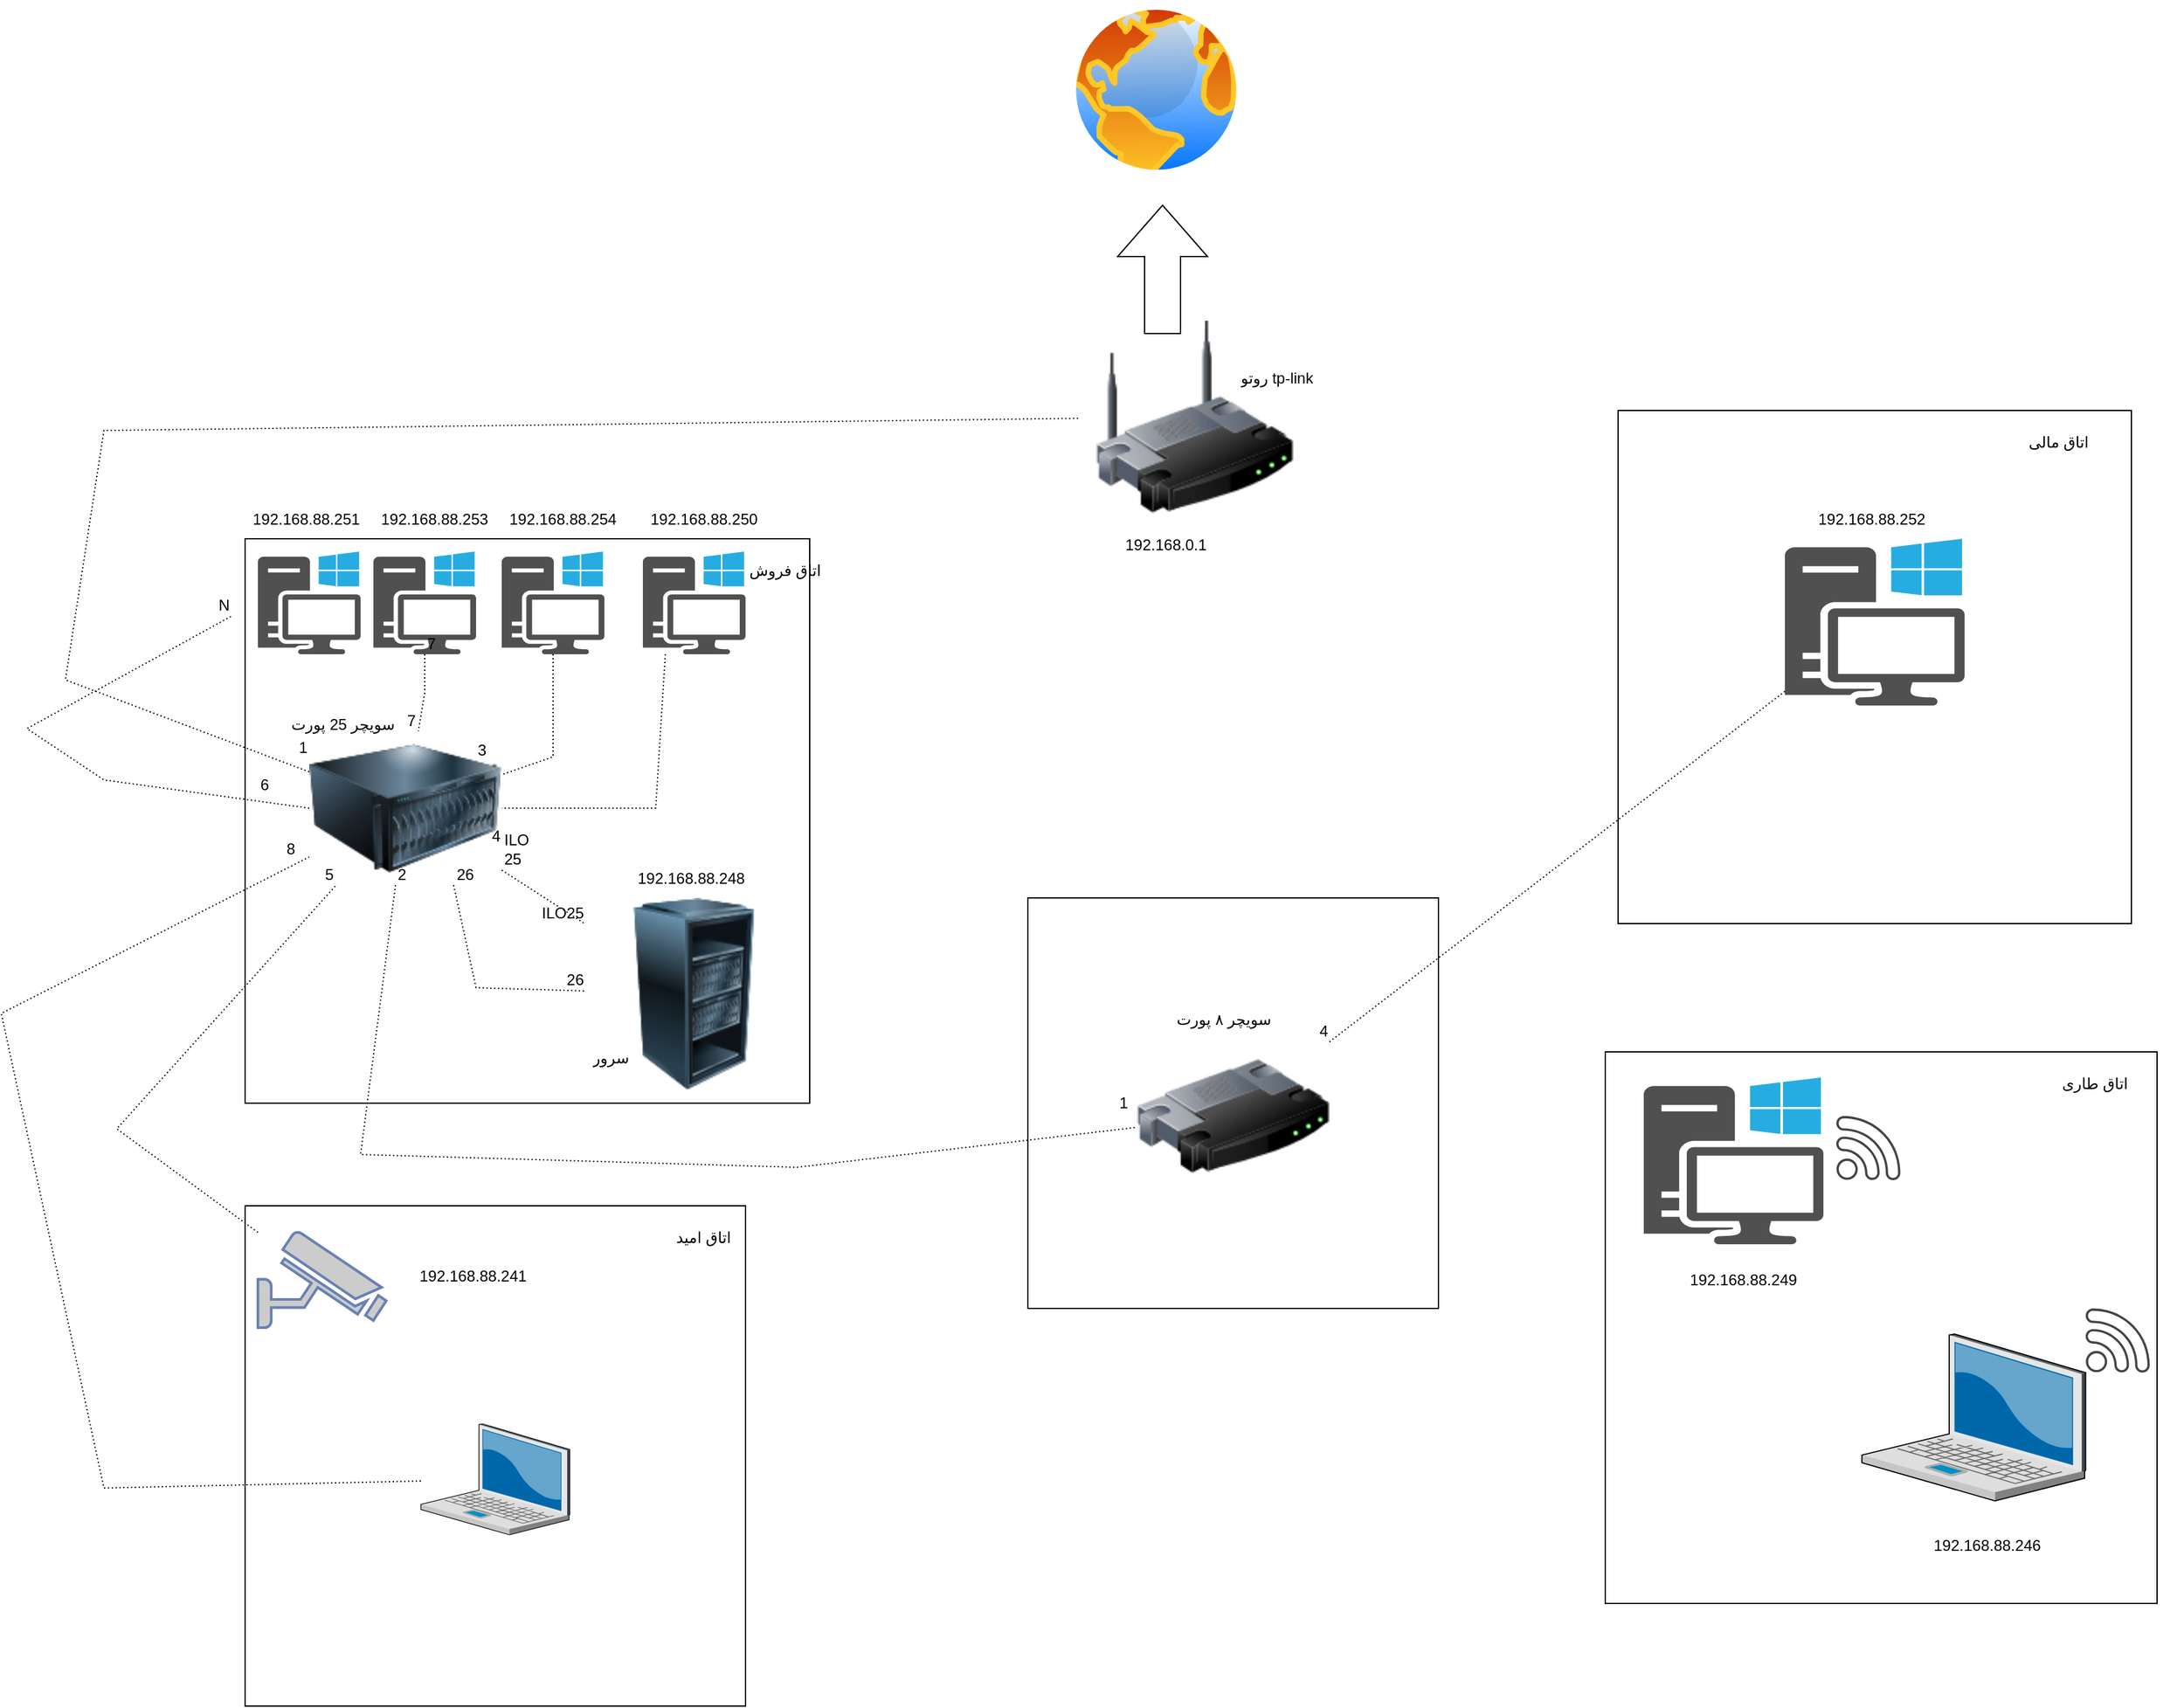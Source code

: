 <mxfile version="24.3.1" type="github">
  <diagram name="Page-1" id="dnspijih9CA00CycZB1b">
    <mxGraphModel dx="2664" dy="2218" grid="1" gridSize="10" guides="1" tooltips="1" connect="1" arrows="1" fold="1" page="1" pageScale="1" pageWidth="850" pageHeight="1100" math="0" shadow="0">
      <root>
        <mxCell id="0" />
        <mxCell id="1" parent="0" />
        <mxCell id="KiN8b0bEKpJeBiwPEQ-a-1" value="" style="whiteSpace=wrap;html=1;aspect=fixed;" vertex="1" parent="1">
          <mxGeometry x="-200" y="110" width="440" height="440" as="geometry" />
        </mxCell>
        <mxCell id="KiN8b0bEKpJeBiwPEQ-a-3" value="" style="image;html=1;image=img/lib/clip_art/computers/Server_Rack_Partial_128x128.png" vertex="1" parent="1">
          <mxGeometry x="65" y="390" width="170" height="150" as="geometry" />
        </mxCell>
        <mxCell id="KiN8b0bEKpJeBiwPEQ-a-4" value="" style="sketch=0;pointerEvents=1;shadow=0;dashed=0;html=1;strokeColor=none;fillColor=#505050;labelPosition=center;verticalLabelPosition=bottom;verticalAlign=top;outlineConnect=0;align=center;shape=mxgraph.office.devices.workstation_pc;" vertex="1" parent="1">
          <mxGeometry x="-190" y="120" width="80" height="80" as="geometry" />
        </mxCell>
        <mxCell id="KiN8b0bEKpJeBiwPEQ-a-6" value="" style="sketch=0;pointerEvents=1;shadow=0;dashed=0;html=1;strokeColor=none;fillColor=#505050;labelPosition=center;verticalLabelPosition=bottom;verticalAlign=top;outlineConnect=0;align=center;shape=mxgraph.office.devices.workstation_pc;" vertex="1" parent="1">
          <mxGeometry x="-100" y="120" width="80" height="80" as="geometry" />
        </mxCell>
        <mxCell id="KiN8b0bEKpJeBiwPEQ-a-7" value="" style="sketch=0;pointerEvents=1;shadow=0;dashed=0;html=1;strokeColor=none;fillColor=#505050;labelPosition=center;verticalLabelPosition=bottom;verticalAlign=top;outlineConnect=0;align=center;shape=mxgraph.office.devices.workstation_pc;" vertex="1" parent="1">
          <mxGeometry y="120" width="80" height="80" as="geometry" />
        </mxCell>
        <mxCell id="KiN8b0bEKpJeBiwPEQ-a-8" value="" style="sketch=0;pointerEvents=1;shadow=0;dashed=0;html=1;strokeColor=none;fillColor=#505050;labelPosition=center;verticalLabelPosition=bottom;verticalAlign=top;outlineConnect=0;align=center;shape=mxgraph.office.devices.workstation_pc;" vertex="1" parent="1">
          <mxGeometry x="110" y="120" width="80" height="80" as="geometry" />
        </mxCell>
        <mxCell id="KiN8b0bEKpJeBiwPEQ-a-9" value="" style="image;html=1;image=img/lib/clip_art/networking/Wireless_Router_128x128.png" vertex="1" parent="1">
          <mxGeometry x="450" y="-60" width="180" height="150" as="geometry" />
        </mxCell>
        <mxCell id="KiN8b0bEKpJeBiwPEQ-a-11" value="" style="whiteSpace=wrap;html=1;aspect=fixed;" vertex="1" parent="1">
          <mxGeometry x="410" y="390" width="320" height="320" as="geometry" />
        </mxCell>
        <mxCell id="KiN8b0bEKpJeBiwPEQ-a-12" value="" style="image;html=1;image=img/lib/clip_art/networking/Router_128x128.png" vertex="1" parent="1">
          <mxGeometry x="495" y="490" width="150" height="140" as="geometry" />
        </mxCell>
        <mxCell id="KiN8b0bEKpJeBiwPEQ-a-14" value="" style="whiteSpace=wrap;html=1;aspect=fixed;" vertex="1" parent="1">
          <mxGeometry x="-200" y="630" width="390" height="390" as="geometry" />
        </mxCell>
        <mxCell id="KiN8b0bEKpJeBiwPEQ-a-15" value="" style="fontColor=#0066CC;verticalAlign=top;verticalLabelPosition=bottom;labelPosition=center;align=center;html=1;outlineConnect=0;fillColor=#CCCCCC;strokeColor=#6881B3;gradientColor=none;gradientDirection=north;strokeWidth=2;shape=mxgraph.networks.security_camera;" vertex="1" parent="1">
          <mxGeometry x="-190" y="650" width="100" height="75" as="geometry" />
        </mxCell>
        <mxCell id="KiN8b0bEKpJeBiwPEQ-a-17" value="" style="whiteSpace=wrap;html=1;aspect=fixed;" vertex="1" parent="1">
          <mxGeometry x="870" y="10" width="400" height="400" as="geometry" />
        </mxCell>
        <mxCell id="KiN8b0bEKpJeBiwPEQ-a-18" value="" style="sketch=0;pointerEvents=1;shadow=0;dashed=0;html=1;strokeColor=none;fillColor=#505050;labelPosition=center;verticalLabelPosition=bottom;verticalAlign=top;outlineConnect=0;align=center;shape=mxgraph.office.devices.workstation_pc;" vertex="1" parent="1">
          <mxGeometry x="1000" y="110" width="140" height="130" as="geometry" />
        </mxCell>
        <mxCell id="KiN8b0bEKpJeBiwPEQ-a-19" value="" style="whiteSpace=wrap;html=1;aspect=fixed;" vertex="1" parent="1">
          <mxGeometry x="860" y="510" width="430" height="430" as="geometry" />
        </mxCell>
        <mxCell id="KiN8b0bEKpJeBiwPEQ-a-20" value="" style="sketch=0;pointerEvents=1;shadow=0;dashed=0;html=1;strokeColor=none;fillColor=#505050;labelPosition=center;verticalLabelPosition=bottom;verticalAlign=top;outlineConnect=0;align=center;shape=mxgraph.office.devices.workstation_pc;" vertex="1" parent="1">
          <mxGeometry x="890" y="530" width="140" height="130" as="geometry" />
        </mxCell>
        <mxCell id="KiN8b0bEKpJeBiwPEQ-a-22" value="" style="verticalLabelPosition=bottom;sketch=0;aspect=fixed;html=1;verticalAlign=top;strokeColor=none;align=center;outlineConnect=0;shape=mxgraph.citrix.laptop_2;" vertex="1" parent="1">
          <mxGeometry x="1060" y="730" width="174.34" height="130" as="geometry" />
        </mxCell>
        <mxCell id="KiN8b0bEKpJeBiwPEQ-a-28" value="" style="endArrow=none;html=1;rounded=0;dashed=1;dashPattern=1 2;" edge="1" parent="1" source="KiN8b0bEKpJeBiwPEQ-a-37" target="KiN8b0bEKpJeBiwPEQ-a-9">
          <mxGeometry relative="1" as="geometry">
            <mxPoint x="-230" y="280" as="sourcePoint" />
            <mxPoint x="290" y="-90" as="targetPoint" />
            <Array as="points">
              <mxPoint x="-340" y="220" />
              <mxPoint x="-310" y="25.6" />
            </Array>
          </mxGeometry>
        </mxCell>
        <mxCell id="KiN8b0bEKpJeBiwPEQ-a-29" value="1" style="resizable=0;html=1;whiteSpace=wrap;align=left;verticalAlign=bottom;" connectable="0" vertex="1" parent="KiN8b0bEKpJeBiwPEQ-a-28">
          <mxGeometry x="-1" relative="1" as="geometry">
            <mxPoint x="-10" y="-10" as="offset" />
          </mxGeometry>
        </mxCell>
        <mxCell id="KiN8b0bEKpJeBiwPEQ-a-30" value="" style="resizable=0;html=1;whiteSpace=wrap;align=right;verticalAlign=bottom;" connectable="0" vertex="1" parent="KiN8b0bEKpJeBiwPEQ-a-28">
          <mxGeometry x="1" relative="1" as="geometry">
            <mxPoint y="-19" as="offset" />
          </mxGeometry>
        </mxCell>
        <mxCell id="KiN8b0bEKpJeBiwPEQ-a-31" value="" style="endArrow=none;html=1;rounded=0;dashed=1;dashPattern=1 2;exitX=0;exitY=0.5;exitDx=0;exitDy=0;" edge="1" parent="1" source="KiN8b0bEKpJeBiwPEQ-a-37">
          <mxGeometry relative="1" as="geometry">
            <mxPoint x="-270" y="368" as="sourcePoint" />
            <mxPoint x="-210" y="170" as="targetPoint" />
            <Array as="points">
              <mxPoint x="-310" y="298" />
              <mxPoint x="-370" y="258" />
            </Array>
          </mxGeometry>
        </mxCell>
        <mxCell id="KiN8b0bEKpJeBiwPEQ-a-32" value="6" style="resizable=0;html=1;whiteSpace=wrap;align=left;verticalAlign=bottom;direction=south;" connectable="0" vertex="1" parent="KiN8b0bEKpJeBiwPEQ-a-31">
          <mxGeometry x="-1" relative="1" as="geometry">
            <mxPoint x="-40" y="-10" as="offset" />
          </mxGeometry>
        </mxCell>
        <mxCell id="KiN8b0bEKpJeBiwPEQ-a-33" value="N" style="resizable=0;html=1;whiteSpace=wrap;align=right;verticalAlign=bottom;" connectable="0" vertex="1" parent="KiN8b0bEKpJeBiwPEQ-a-31">
          <mxGeometry x="1" relative="1" as="geometry" />
        </mxCell>
        <mxCell id="KiN8b0bEKpJeBiwPEQ-a-34" value="" style="endArrow=none;html=1;rounded=0;dashed=1;dashPattern=1 2;" edge="1" parent="1" source="KiN8b0bEKpJeBiwPEQ-a-6" target="KiN8b0bEKpJeBiwPEQ-a-37">
          <mxGeometry relative="1" as="geometry">
            <mxPoint x="270" y="209.5" as="sourcePoint" />
            <mxPoint x="430" y="209.5" as="targetPoint" />
            <Array as="points">
              <mxPoint x="-60" y="230" />
            </Array>
          </mxGeometry>
        </mxCell>
        <mxCell id="KiN8b0bEKpJeBiwPEQ-a-35" value="7" style="resizable=0;html=1;whiteSpace=wrap;align=left;verticalAlign=bottom;" connectable="0" vertex="1" parent="KiN8b0bEKpJeBiwPEQ-a-34">
          <mxGeometry x="-1" relative="1" as="geometry" />
        </mxCell>
        <mxCell id="KiN8b0bEKpJeBiwPEQ-a-36" value="7" style="resizable=0;html=1;whiteSpace=wrap;align=right;verticalAlign=bottom;" connectable="0" vertex="1" parent="KiN8b0bEKpJeBiwPEQ-a-34">
          <mxGeometry x="1" relative="1" as="geometry" />
        </mxCell>
        <mxCell id="KiN8b0bEKpJeBiwPEQ-a-37" value="" style="image;html=1;image=img/lib/clip_art/computers/Server_128x128.png" vertex="1" parent="1">
          <mxGeometry x="-150" y="260" width="150" height="120" as="geometry" />
        </mxCell>
        <mxCell id="KiN8b0bEKpJeBiwPEQ-a-38" value="" style="endArrow=none;html=1;rounded=0;dashed=1;dashPattern=1 2;" edge="1" parent="1" source="KiN8b0bEKpJeBiwPEQ-a-7" target="KiN8b0bEKpJeBiwPEQ-a-37">
          <mxGeometry relative="1" as="geometry">
            <mxPoint x="265" y="310" as="sourcePoint" />
            <mxPoint x="380" y="230" as="targetPoint" />
            <Array as="points">
              <mxPoint x="40" y="280" />
            </Array>
          </mxGeometry>
        </mxCell>
        <mxCell id="KiN8b0bEKpJeBiwPEQ-a-39" value="3" style="resizable=0;html=1;whiteSpace=wrap;align=right;verticalAlign=bottom;" connectable="0" vertex="1" parent="KiN8b0bEKpJeBiwPEQ-a-38">
          <mxGeometry x="1" relative="1" as="geometry">
            <mxPoint x="-10" y="-10" as="offset" />
          </mxGeometry>
        </mxCell>
        <mxCell id="KiN8b0bEKpJeBiwPEQ-a-40" value="" style="endArrow=none;html=1;rounded=0;dashed=1;dashPattern=1 2;" edge="1" parent="1" target="KiN8b0bEKpJeBiwPEQ-a-37">
          <mxGeometry relative="1" as="geometry">
            <mxPoint x="127.5" y="200" as="sourcePoint" />
            <mxPoint x="290" y="320" as="targetPoint" />
            <Array as="points">
              <mxPoint x="120" y="320" />
            </Array>
          </mxGeometry>
        </mxCell>
        <mxCell id="KiN8b0bEKpJeBiwPEQ-a-41" value="4" style="resizable=0;html=1;whiteSpace=wrap;align=right;verticalAlign=bottom;" connectable="0" vertex="1" parent="KiN8b0bEKpJeBiwPEQ-a-40">
          <mxGeometry x="1" relative="1" as="geometry">
            <mxPoint y="30" as="offset" />
          </mxGeometry>
        </mxCell>
        <mxCell id="KiN8b0bEKpJeBiwPEQ-a-44" value="" style="endArrow=none;html=1;rounded=0;dashed=1;dashPattern=1 2;" edge="1" parent="1" source="KiN8b0bEKpJeBiwPEQ-a-37" target="KiN8b0bEKpJeBiwPEQ-a-3">
          <mxGeometry relative="1" as="geometry">
            <mxPoint x="410" y="170" as="sourcePoint" />
            <mxPoint x="320" y="400" as="targetPoint" />
          </mxGeometry>
        </mxCell>
        <mxCell id="KiN8b0bEKpJeBiwPEQ-a-45" value="ILO 25" style="resizable=0;html=1;whiteSpace=wrap;align=left;verticalAlign=bottom;" connectable="0" vertex="1" parent="KiN8b0bEKpJeBiwPEQ-a-44">
          <mxGeometry x="-1" relative="1" as="geometry" />
        </mxCell>
        <mxCell id="KiN8b0bEKpJeBiwPEQ-a-46" value="ILO25" style="resizable=0;html=1;whiteSpace=wrap;align=right;verticalAlign=bottom;" connectable="0" vertex="1" parent="KiN8b0bEKpJeBiwPEQ-a-44">
          <mxGeometry x="1" relative="1" as="geometry" />
        </mxCell>
        <mxCell id="KiN8b0bEKpJeBiwPEQ-a-47" value="" style="endArrow=none;html=1;rounded=0;dashed=1;dashPattern=1 2;exitX=0.75;exitY=1;exitDx=0;exitDy=0;" edge="1" parent="1" source="KiN8b0bEKpJeBiwPEQ-a-37" target="KiN8b0bEKpJeBiwPEQ-a-3">
          <mxGeometry relative="1" as="geometry">
            <mxPoint x="-145" y="390" as="sourcePoint" />
            <mxPoint x="-5" y="520" as="targetPoint" />
            <Array as="points">
              <mxPoint x="-20" y="460" />
            </Array>
          </mxGeometry>
        </mxCell>
        <mxCell id="KiN8b0bEKpJeBiwPEQ-a-48" value="26" style="resizable=0;html=1;whiteSpace=wrap;align=left;verticalAlign=bottom;" connectable="0" vertex="1" parent="KiN8b0bEKpJeBiwPEQ-a-47">
          <mxGeometry x="-1" relative="1" as="geometry" />
        </mxCell>
        <mxCell id="KiN8b0bEKpJeBiwPEQ-a-49" value="26" style="resizable=0;html=1;whiteSpace=wrap;align=right;verticalAlign=bottom;" connectable="0" vertex="1" parent="KiN8b0bEKpJeBiwPEQ-a-47">
          <mxGeometry x="1" relative="1" as="geometry" />
        </mxCell>
        <mxCell id="KiN8b0bEKpJeBiwPEQ-a-50" value="" style="endArrow=none;html=1;rounded=0;dashed=1;dashPattern=1 2;" edge="1" parent="1" source="KiN8b0bEKpJeBiwPEQ-a-61" target="KiN8b0bEKpJeBiwPEQ-a-37">
          <mxGeometry relative="1" as="geometry">
            <mxPoint x="-330" y="800" as="sourcePoint" />
            <mxPoint x="-330" y="400" as="targetPoint" />
            <Array as="points">
              <mxPoint x="-310" y="850" />
              <mxPoint x="-390" y="480" />
            </Array>
          </mxGeometry>
        </mxCell>
        <mxCell id="KiN8b0bEKpJeBiwPEQ-a-51" value="8" style="resizable=0;html=1;whiteSpace=wrap;align=right;verticalAlign=bottom;" connectable="0" vertex="1" parent="KiN8b0bEKpJeBiwPEQ-a-50">
          <mxGeometry x="1" relative="1" as="geometry">
            <mxPoint x="-10" y="2" as="offset" />
          </mxGeometry>
        </mxCell>
        <mxCell id="KiN8b0bEKpJeBiwPEQ-a-52" value="" style="endArrow=none;html=1;rounded=0;dashed=1;dashPattern=1 2;" edge="1" parent="1" source="KiN8b0bEKpJeBiwPEQ-a-15" target="KiN8b0bEKpJeBiwPEQ-a-37">
          <mxGeometry relative="1" as="geometry">
            <mxPoint x="-290" y="670" as="sourcePoint" />
            <mxPoint x="-200" y="594.5" as="targetPoint" />
            <Array as="points">
              <mxPoint x="-300" y="570" />
            </Array>
          </mxGeometry>
        </mxCell>
        <mxCell id="KiN8b0bEKpJeBiwPEQ-a-53" value="5" style="resizable=0;html=1;whiteSpace=wrap;align=right;verticalAlign=bottom;" connectable="0" vertex="1" parent="KiN8b0bEKpJeBiwPEQ-a-52">
          <mxGeometry x="1" relative="1" as="geometry" />
        </mxCell>
        <mxCell id="KiN8b0bEKpJeBiwPEQ-a-54" value="" style="sketch=0;pointerEvents=1;shadow=0;dashed=0;html=1;strokeColor=none;fillColor=#434445;aspect=fixed;labelPosition=center;verticalLabelPosition=bottom;verticalAlign=top;align=center;outlineConnect=0;shape=mxgraph.vvd.wi_fi;" vertex="1" parent="1">
          <mxGeometry x="1040" y="560" width="50" height="50" as="geometry" />
        </mxCell>
        <mxCell id="KiN8b0bEKpJeBiwPEQ-a-55" value="" style="sketch=0;pointerEvents=1;shadow=0;dashed=0;html=1;strokeColor=none;fillColor=#434445;aspect=fixed;labelPosition=center;verticalLabelPosition=bottom;verticalAlign=top;align=center;outlineConnect=0;shape=mxgraph.vvd.wi_fi;" vertex="1" parent="1">
          <mxGeometry x="1234.34" y="710" width="50" height="50" as="geometry" />
        </mxCell>
        <mxCell id="KiN8b0bEKpJeBiwPEQ-a-56" value="" style="endArrow=none;html=1;rounded=0;dashed=1;dashPattern=1 2;" edge="1" parent="1" source="KiN8b0bEKpJeBiwPEQ-a-37" target="KiN8b0bEKpJeBiwPEQ-a-12">
          <mxGeometry relative="1" as="geometry">
            <mxPoint x="-122" y="570" as="sourcePoint" />
            <mxPoint x="460" y="570" as="targetPoint" />
            <Array as="points">
              <mxPoint x="-110" y="590" />
              <mxPoint x="230" y="600" />
            </Array>
          </mxGeometry>
        </mxCell>
        <mxCell id="KiN8b0bEKpJeBiwPEQ-a-57" value="2" style="resizable=0;html=1;whiteSpace=wrap;align=left;verticalAlign=bottom;" connectable="0" vertex="1" parent="KiN8b0bEKpJeBiwPEQ-a-56">
          <mxGeometry x="-1" relative="1" as="geometry" />
        </mxCell>
        <mxCell id="KiN8b0bEKpJeBiwPEQ-a-58" value="1" style="resizable=0;html=1;whiteSpace=wrap;align=right;verticalAlign=bottom;" connectable="0" vertex="1" parent="KiN8b0bEKpJeBiwPEQ-a-56">
          <mxGeometry x="1" relative="1" as="geometry">
            <mxPoint x="-5" y="-10" as="offset" />
          </mxGeometry>
        </mxCell>
        <mxCell id="KiN8b0bEKpJeBiwPEQ-a-59" value="" style="endArrow=none;html=1;rounded=0;dashed=1;dashPattern=1 2;" edge="1" parent="1" source="KiN8b0bEKpJeBiwPEQ-a-18" target="KiN8b0bEKpJeBiwPEQ-a-12">
          <mxGeometry relative="1" as="geometry">
            <mxPoint x="570" y="270" as="sourcePoint" />
            <mxPoint x="730" y="270" as="targetPoint" />
          </mxGeometry>
        </mxCell>
        <mxCell id="KiN8b0bEKpJeBiwPEQ-a-60" value="4" style="resizable=0;html=1;whiteSpace=wrap;align=right;verticalAlign=bottom;" connectable="0" vertex="1" parent="KiN8b0bEKpJeBiwPEQ-a-59">
          <mxGeometry x="1" relative="1" as="geometry" />
        </mxCell>
        <mxCell id="KiN8b0bEKpJeBiwPEQ-a-61" value="" style="verticalLabelPosition=bottom;sketch=0;aspect=fixed;html=1;verticalAlign=top;strokeColor=none;align=center;outlineConnect=0;shape=mxgraph.citrix.laptop_2;" vertex="1" parent="1">
          <mxGeometry x="-63" y="800" width="116" height="86.5" as="geometry" />
        </mxCell>
        <mxCell id="KiN8b0bEKpJeBiwPEQ-a-62" value="192.168.88.251" style="text;strokeColor=none;fillColor=none;align=left;verticalAlign=middle;spacingLeft=4;spacingRight=4;overflow=hidden;points=[[0,0.5],[1,0.5]];portConstraint=eastwest;rotatable=0;whiteSpace=wrap;html=1;" vertex="1" parent="1">
          <mxGeometry x="-200" y="80" width="100" height="30" as="geometry" />
        </mxCell>
        <mxCell id="KiN8b0bEKpJeBiwPEQ-a-63" value="192.168.88.253" style="text;strokeColor=none;fillColor=none;align=left;verticalAlign=middle;spacingLeft=4;spacingRight=4;overflow=hidden;points=[[0,0.5],[1,0.5]];portConstraint=eastwest;rotatable=0;whiteSpace=wrap;html=1;" vertex="1" parent="1">
          <mxGeometry x="-100" y="80" width="100" height="30" as="geometry" />
        </mxCell>
        <mxCell id="KiN8b0bEKpJeBiwPEQ-a-64" value="192.168.88.254" style="text;strokeColor=none;fillColor=none;align=left;verticalAlign=middle;spacingLeft=4;spacingRight=4;overflow=hidden;points=[[0,0.5],[1,0.5]];portConstraint=eastwest;rotatable=0;whiteSpace=wrap;html=1;" vertex="1" parent="1">
          <mxGeometry y="80" width="100" height="30" as="geometry" />
        </mxCell>
        <mxCell id="KiN8b0bEKpJeBiwPEQ-a-65" value="192.168.88.250" style="text;strokeColor=none;fillColor=none;align=left;verticalAlign=middle;spacingLeft=4;spacingRight=4;overflow=hidden;points=[[0,0.5],[1,0.5]];portConstraint=eastwest;rotatable=0;whiteSpace=wrap;html=1;" vertex="1" parent="1">
          <mxGeometry x="110" y="80" width="100" height="30" as="geometry" />
        </mxCell>
        <mxCell id="KiN8b0bEKpJeBiwPEQ-a-66" value="192.168.0.1" style="text;strokeColor=none;fillColor=none;align=left;verticalAlign=middle;spacingLeft=4;spacingRight=4;overflow=hidden;points=[[0,0.5],[1,0.5]];portConstraint=eastwest;rotatable=0;whiteSpace=wrap;html=1;" vertex="1" parent="1">
          <mxGeometry x="480" y="100" width="90" height="30" as="geometry" />
        </mxCell>
        <mxCell id="KiN8b0bEKpJeBiwPEQ-a-67" value="192.168.88.241" style="text;strokeColor=none;fillColor=none;align=left;verticalAlign=middle;spacingLeft=4;spacingRight=4;overflow=hidden;points=[[0,0.5],[1,0.5]];portConstraint=eastwest;rotatable=0;whiteSpace=wrap;html=1;" vertex="1" parent="1">
          <mxGeometry x="-70" y="670" width="100" height="30" as="geometry" />
        </mxCell>
        <mxCell id="KiN8b0bEKpJeBiwPEQ-a-68" value="192.168.88.252" style="text;strokeColor=none;fillColor=none;align=left;verticalAlign=middle;spacingLeft=4;spacingRight=4;overflow=hidden;points=[[0,0.5],[1,0.5]];portConstraint=eastwest;rotatable=0;whiteSpace=wrap;html=1;" vertex="1" parent="1">
          <mxGeometry x="1020" y="80" width="100" height="30" as="geometry" />
        </mxCell>
        <mxCell id="KiN8b0bEKpJeBiwPEQ-a-69" value="192.168.88.249" style="text;strokeColor=none;fillColor=none;align=left;verticalAlign=middle;spacingLeft=4;spacingRight=4;overflow=hidden;points=[[0,0.5],[1,0.5]];portConstraint=eastwest;rotatable=0;whiteSpace=wrap;html=1;" vertex="1" parent="1">
          <mxGeometry x="920" y="672.5" width="100" height="30" as="geometry" />
        </mxCell>
        <mxCell id="KiN8b0bEKpJeBiwPEQ-a-70" value="192.168.88.246" style="text;strokeColor=none;fillColor=none;align=left;verticalAlign=middle;spacingLeft=4;spacingRight=4;overflow=hidden;points=[[0,0.5],[1,0.5]];portConstraint=eastwest;rotatable=0;whiteSpace=wrap;html=1;" vertex="1" parent="1">
          <mxGeometry x="1110" y="880" width="100" height="30" as="geometry" />
        </mxCell>
        <mxCell id="KiN8b0bEKpJeBiwPEQ-a-71" value="192.168.88.248" style="text;strokeColor=none;fillColor=none;align=left;verticalAlign=middle;spacingLeft=4;spacingRight=4;overflow=hidden;points=[[0,0.5],[1,0.5]];portConstraint=eastwest;rotatable=0;whiteSpace=wrap;html=1;" vertex="1" parent="1">
          <mxGeometry x="100" y="360" width="100" height="30" as="geometry" />
        </mxCell>
        <mxCell id="KiN8b0bEKpJeBiwPEQ-a-72" value="سویچر ۸ پورت" style="text;strokeColor=none;fillColor=none;align=left;verticalAlign=middle;spacingLeft=4;spacingRight=4;overflow=hidden;points=[[0,0.5],[1,0.5]];portConstraint=eastwest;rotatable=0;whiteSpace=wrap;html=1;" vertex="1" parent="1">
          <mxGeometry x="520" y="470" width="100" height="30" as="geometry" />
        </mxCell>
        <mxCell id="KiN8b0bEKpJeBiwPEQ-a-73" value="سرور" style="text;strokeColor=none;fillColor=none;align=left;verticalAlign=middle;spacingLeft=4;spacingRight=4;overflow=hidden;points=[[0,0.5],[1,0.5]];portConstraint=eastwest;rotatable=0;whiteSpace=wrap;html=1;" vertex="1" parent="1">
          <mxGeometry x="65" y="500" width="100" height="30" as="geometry" />
        </mxCell>
        <mxCell id="KiN8b0bEKpJeBiwPEQ-a-74" value="روتو tp-link" style="text;strokeColor=none;fillColor=none;align=left;verticalAlign=middle;spacingLeft=4;spacingRight=4;overflow=hidden;points=[[0,0.5],[1,0.5]];portConstraint=eastwest;rotatable=0;whiteSpace=wrap;html=1;" vertex="1" parent="1">
          <mxGeometry x="570" y="-30" width="100" height="30" as="geometry" />
        </mxCell>
        <mxCell id="KiN8b0bEKpJeBiwPEQ-a-75" value="سویچر 25 پورت" style="text;strokeColor=none;fillColor=none;align=left;verticalAlign=middle;spacingLeft=4;spacingRight=4;overflow=hidden;points=[[0,0.5],[1,0.5]];portConstraint=eastwest;rotatable=0;whiteSpace=wrap;html=1;" vertex="1" parent="1">
          <mxGeometry x="-170" y="240" width="100" height="30" as="geometry" />
        </mxCell>
        <mxCell id="KiN8b0bEKpJeBiwPEQ-a-76" value="اتاق مالی" style="text;strokeColor=none;fillColor=none;align=left;verticalAlign=middle;spacingLeft=4;spacingRight=4;overflow=hidden;points=[[0,0.5],[1,0.5]];portConstraint=eastwest;rotatable=0;whiteSpace=wrap;html=1;" vertex="1" parent="1">
          <mxGeometry x="1184.34" y="20" width="100" height="30" as="geometry" />
        </mxCell>
        <mxCell id="KiN8b0bEKpJeBiwPEQ-a-77" value="اتاق طاری" style="text;strokeColor=none;fillColor=none;align=left;verticalAlign=middle;spacingLeft=4;spacingRight=4;overflow=hidden;points=[[0,0.5],[1,0.5]];portConstraint=eastwest;rotatable=0;whiteSpace=wrap;html=1;" vertex="1" parent="1">
          <mxGeometry x="1210.0" y="520" width="100" height="30" as="geometry" />
        </mxCell>
        <mxCell id="KiN8b0bEKpJeBiwPEQ-a-78" value="اتاق امید" style="text;strokeColor=none;fillColor=none;align=left;verticalAlign=middle;spacingLeft=4;spacingRight=4;overflow=hidden;points=[[0,0.5],[1,0.5]];portConstraint=eastwest;rotatable=0;whiteSpace=wrap;html=1;" vertex="1" parent="1">
          <mxGeometry x="130.0" y="640" width="100" height="30" as="geometry" />
        </mxCell>
        <mxCell id="KiN8b0bEKpJeBiwPEQ-a-79" value="اتاق فروش" style="text;strokeColor=none;fillColor=none;align=left;verticalAlign=middle;spacingLeft=4;spacingRight=4;overflow=hidden;points=[[0,0.5],[1,0.5]];portConstraint=eastwest;rotatable=0;whiteSpace=wrap;html=1;" vertex="1" parent="1">
          <mxGeometry x="187.0" y="120" width="100" height="30" as="geometry" />
        </mxCell>
        <mxCell id="KiN8b0bEKpJeBiwPEQ-a-80" value="" style="image;aspect=fixed;perimeter=ellipsePerimeter;html=1;align=center;shadow=0;dashed=0;spacingTop=3;image=img/lib/active_directory/internet_globe.svg;" vertex="1" parent="1">
          <mxGeometry x="440" y="-310" width="140" height="140" as="geometry" />
        </mxCell>
        <mxCell id="KiN8b0bEKpJeBiwPEQ-a-81" value="" style="html=1;shadow=0;dashed=0;align=center;verticalAlign=middle;shape=mxgraph.arrows2.arrow;dy=0.6;dx=40;direction=north;notch=0;" vertex="1" parent="1">
          <mxGeometry x="480" y="-150" width="70" height="100" as="geometry" />
        </mxCell>
      </root>
    </mxGraphModel>
  </diagram>
</mxfile>
